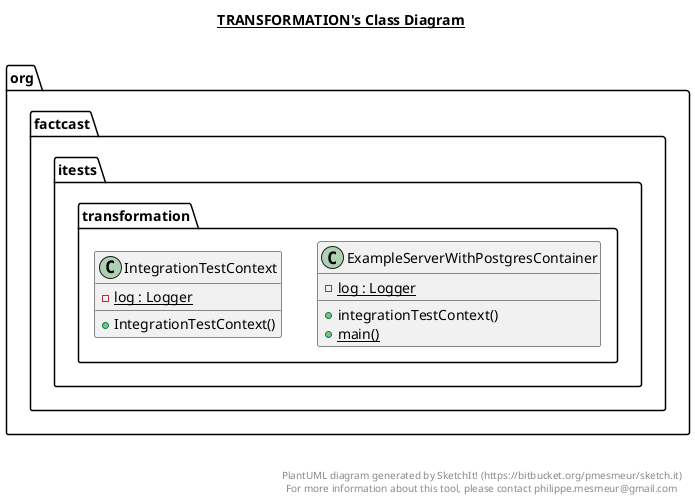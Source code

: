 @startuml

title __TRANSFORMATION's Class Diagram__\n

  namespace org.factcast.itests.transformation {
    class org.factcast.itests.transformation.ExampleServerWithPostgresContainer {
        {static} - log : Logger
        + integrationTestContext()
        {static} + main()
    }
  }
  

  namespace org.factcast.itests.transformation {
    class org.factcast.itests.transformation.IntegrationTestContext {
        {static} - log : Logger
        + IntegrationTestContext()
    }
  }
  



right footer


PlantUML diagram generated by SketchIt! (https://bitbucket.org/pmesmeur/sketch.it)
For more information about this tool, please contact philippe.mesmeur@gmail.com
endfooter

@enduml
